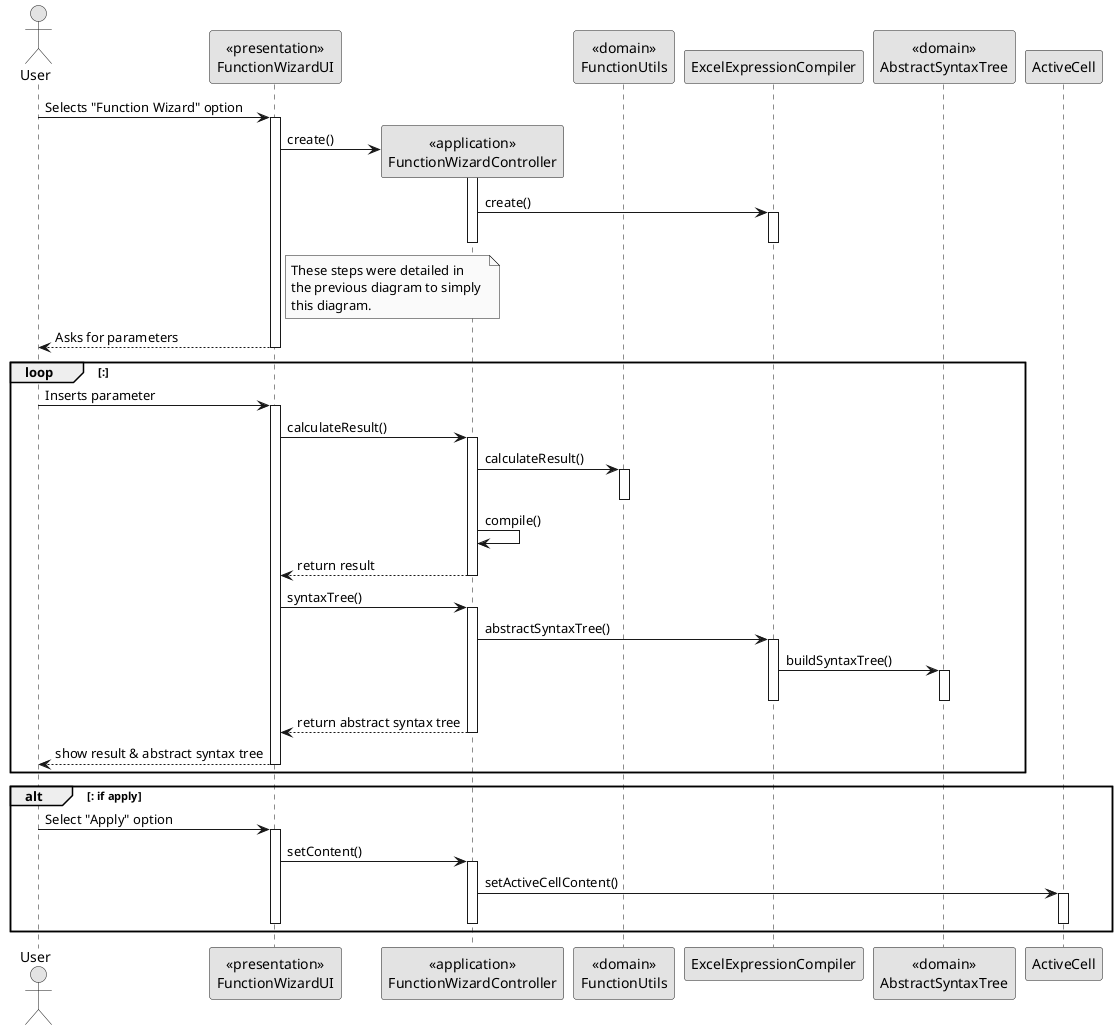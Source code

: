 @startuml sd_advanced_function_wizard.png
skinparam handwritten false
skinparam monochrome true
skinparam packageStyle rect
skinparam defaultFontName FG Virgil
skinparam shadowing false

actor User 

participant "<<presentation>>\nFunctionWizardUI" as UI
participant "<<application>>\nFunctionWizardController" as CTRL
participant "<<domain>>\nFunctionUtils" as func
participant ExcelExpressionCompiler as compiler
participant "<<domain>>\nAbstractSyntaxTree" as ast
participant "ActiveCell" as cell


User -> UI : Selects "Function Wizard" option
create UI
activate UI
create CTRL


UI -> CTRL : create()
activate CTRL
CTRL -> compiler : create()
activate compiler
deactivate compiler
deactivate CTRL
note right of UI
    These steps were detailed in 
    the previous diagram to simply 
    this diagram.
end note
UI --> User : Asks for parameters 
deactivate UI

loop : 
User -> UI : Inserts parameter
activate UI
UI -> CTRL : calculateResult()
activate CTRL
CTRL -> func : calculateResult()
activate func
deactivate func
CTRL -> CTRL : compile()
CTRL --> UI : return result
deactivate CTRL
UI -> CTRL : syntaxTree()
activate CTRL
CTRL -> compiler : abstractSyntaxTree()
activate compiler
compiler -> ast : buildSyntaxTree()
activate ast
deactivate ast
deactivate compiler
UI <-- CTRL : return abstract syntax tree
deactivate CTRL
UI --> User : show result & abstract syntax tree
deactivate UI
end

alt : if apply
User -> UI : Select "Apply" option
activate UI
UI -> CTRL : setContent()
activate CTRL
CTRL -> cell : setActiveCellContent()
activate cell
deactivate cell
deactivate CTRL
deactivate UI
end


@enduml